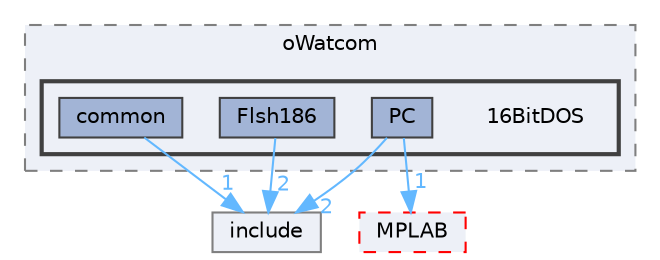 digraph "D:/Projects/Raspberrypi_pico/pico_freertos_final/freertos_pico2/pico_freertos/FreeRTOS-Kernel/portable/oWatcom/16BitDOS"
{
 // LATEX_PDF_SIZE
  bgcolor="transparent";
  edge [fontname=Helvetica,fontsize=10,labelfontname=Helvetica,labelfontsize=10];
  node [fontname=Helvetica,fontsize=10,shape=box,height=0.2,width=0.4];
  compound=true
  subgraph clusterdir_56c34a9cfcb1472e58a303446ef62697 {
    graph [ bgcolor="#edf0f7", pencolor="grey50", label="oWatcom", fontname=Helvetica,fontsize=10 style="filled,dashed", URL="dir_56c34a9cfcb1472e58a303446ef62697.html",tooltip=""]
  subgraph clusterdir_d51f5a72b94359aebab90e009360cc17 {
    graph [ bgcolor="#edf0f7", pencolor="grey25", label="", fontname=Helvetica,fontsize=10 style="filled,bold", URL="dir_d51f5a72b94359aebab90e009360cc17.html",tooltip=""]
    dir_d51f5a72b94359aebab90e009360cc17 [shape=plaintext, label="16BitDOS"];
  dir_ba9c3dfa199484bf343b11cb4fc1ca33 [label="common", fillcolor="#a2b4d6", color="grey25", style="filled", URL="dir_ba9c3dfa199484bf343b11cb4fc1ca33.html",tooltip=""];
  dir_3f208265c4272021101a0d1bdf3507d8 [label="Flsh186", fillcolor="#a2b4d6", color="grey25", style="filled", URL="dir_3f208265c4272021101a0d1bdf3507d8.html",tooltip=""];
  dir_7b0399cbf9cf3fc01d0b94564124ad57 [label="PC", fillcolor="#a2b4d6", color="grey25", style="filled", URL="dir_7b0399cbf9cf3fc01d0b94564124ad57.html",tooltip=""];
  }
  }
  dir_c69ece34c3f150cb2c6f1098178b172a [label="include", fillcolor="#edf0f7", color="grey50", style="filled", URL="dir_c69ece34c3f150cb2c6f1098178b172a.html",tooltip=""];
  dir_7c52978c89e9f30ed23d783e5fa764cc [label="MPLAB", fillcolor="#edf0f7", color="red", style="filled,dashed", URL="dir_7c52978c89e9f30ed23d783e5fa764cc.html",tooltip=""];
  dir_ba9c3dfa199484bf343b11cb4fc1ca33->dir_c69ece34c3f150cb2c6f1098178b172a [headlabel="1", labeldistance=1.5 headhref="dir_000104_000125.html" href="dir_000104_000125.html" color="steelblue1" fontcolor="steelblue1"];
  dir_3f208265c4272021101a0d1bdf3507d8->dir_c69ece34c3f150cb2c6f1098178b172a [headlabel="2", labeldistance=1.5 headhref="dir_000112_000125.html" href="dir_000112_000125.html" color="steelblue1" fontcolor="steelblue1"];
  dir_7b0399cbf9cf3fc01d0b94564124ad57->dir_7c52978c89e9f30ed23d783e5fa764cc [headlabel="1", labeldistance=1.5 headhref="dir_000175_000141.html" href="dir_000175_000141.html" color="steelblue1" fontcolor="steelblue1"];
  dir_7b0399cbf9cf3fc01d0b94564124ad57->dir_c69ece34c3f150cb2c6f1098178b172a [headlabel="2", labeldistance=1.5 headhref="dir_000175_000125.html" href="dir_000175_000125.html" color="steelblue1" fontcolor="steelblue1"];
}
